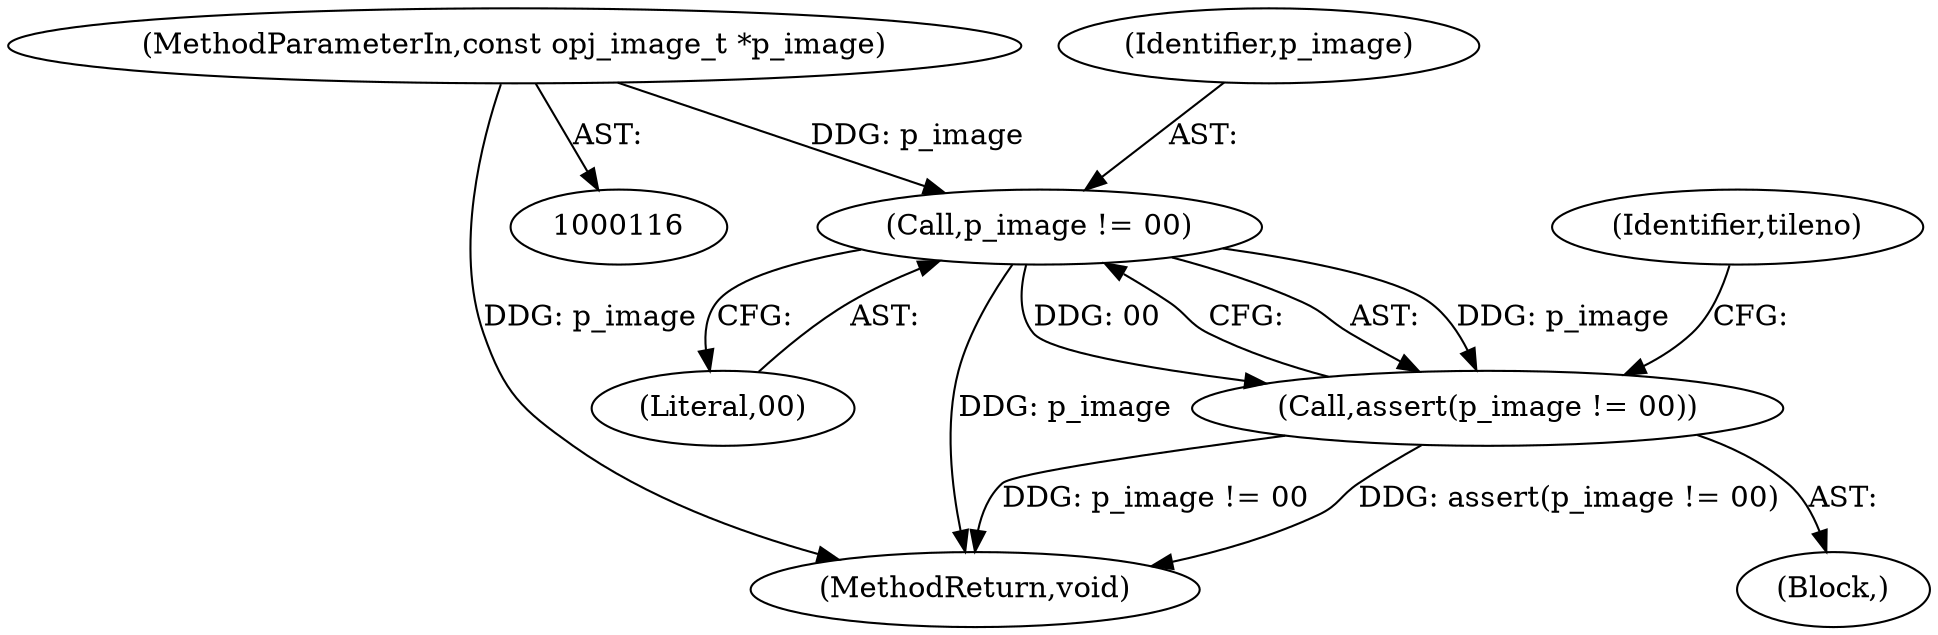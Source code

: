 digraph "0_openjpeg_5d00b719f4b93b1445e6fb4c766b9a9883c57949@pointer" {
"1000152" [label="(Call,p_image != 00)"];
"1000117" [label="(MethodParameterIn,const opj_image_t *p_image)"];
"1000151" [label="(Call,assert(p_image != 00))"];
"1000151" [label="(Call,assert(p_image != 00))"];
"1000129" [label="(Block,)"];
"1000152" [label="(Call,p_image != 00)"];
"1000157" [label="(Identifier,tileno)"];
"1000117" [label="(MethodParameterIn,const opj_image_t *p_image)"];
"1000153" [label="(Identifier,p_image)"];
"1000154" [label="(Literal,00)"];
"1000594" [label="(MethodReturn,void)"];
"1000152" -> "1000151"  [label="AST: "];
"1000152" -> "1000154"  [label="CFG: "];
"1000153" -> "1000152"  [label="AST: "];
"1000154" -> "1000152"  [label="AST: "];
"1000151" -> "1000152"  [label="CFG: "];
"1000152" -> "1000594"  [label="DDG: p_image"];
"1000152" -> "1000151"  [label="DDG: p_image"];
"1000152" -> "1000151"  [label="DDG: 00"];
"1000117" -> "1000152"  [label="DDG: p_image"];
"1000117" -> "1000116"  [label="AST: "];
"1000117" -> "1000594"  [label="DDG: p_image"];
"1000151" -> "1000129"  [label="AST: "];
"1000157" -> "1000151"  [label="CFG: "];
"1000151" -> "1000594"  [label="DDG: assert(p_image != 00)"];
"1000151" -> "1000594"  [label="DDG: p_image != 00"];
}
